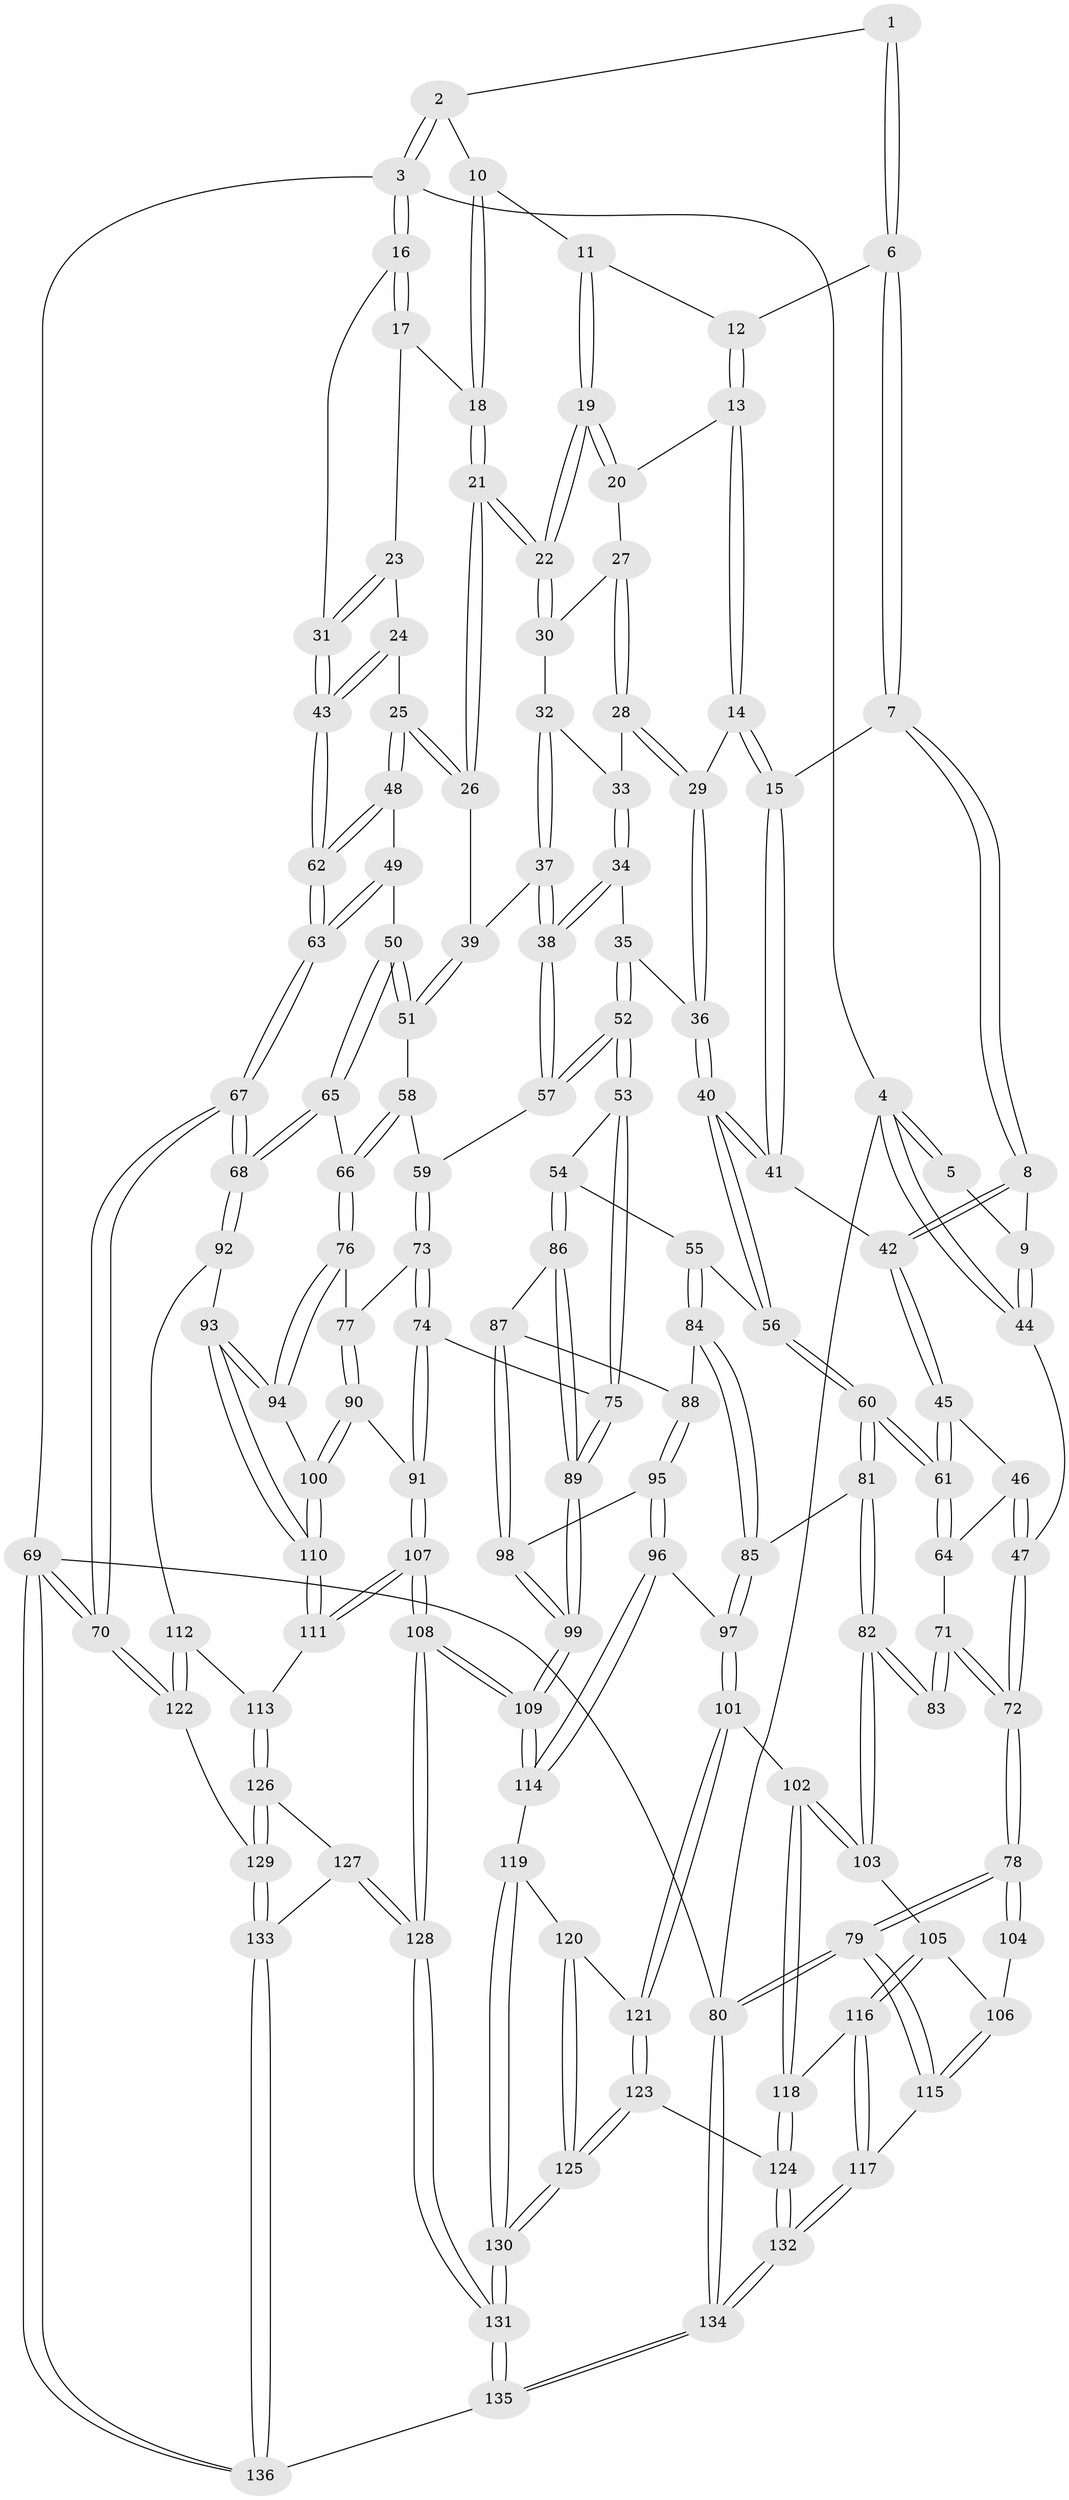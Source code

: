 // Generated by graph-tools (version 1.1) at 2025/03/03/09/25 03:03:24]
// undirected, 136 vertices, 337 edges
graph export_dot {
graph [start="1"]
  node [color=gray90,style=filled];
  1 [pos="+0.4259106240511977+0"];
  2 [pos="+0.8697125860935604+0"];
  3 [pos="+1+0"];
  4 [pos="+0+0"];
  5 [pos="+0.12848798419703353+0"];
  6 [pos="+0.4257323333965179+0"];
  7 [pos="+0.42440059248269263+0"];
  8 [pos="+0.18058469085695128+0.17167216188837406"];
  9 [pos="+0.1578918198641475+0.16139253264253436"];
  10 [pos="+0.8191143178874186+0"];
  11 [pos="+0.8051994673901619+0"];
  12 [pos="+0.6279330037640946+0.05439851895010081"];
  13 [pos="+0.614745055594826+0.11384341374795719"];
  14 [pos="+0.4744841840010223+0.1637361713312647"];
  15 [pos="+0.4705344238890843+0.16351691637624158"];
  16 [pos="+1+0"];
  17 [pos="+0.9118649522696785+0.11388759387269896"];
  18 [pos="+0.9023668505226402+0.10475219209950541"];
  19 [pos="+0.7594079694301927+0.10380173234419947"];
  20 [pos="+0.6621356732854023+0.13551332382830267"];
  21 [pos="+0.8086085294042346+0.2348495738706454"];
  22 [pos="+0.780229701202832+0.21128240796331985"];
  23 [pos="+0.94228888442645+0.1532448422346471"];
  24 [pos="+0.9242170642806157+0.23858355537093268"];
  25 [pos="+0.8685834938361411+0.28222049927975035"];
  26 [pos="+0.8240942142478811+0.2546807375044047"];
  27 [pos="+0.6609556528225584+0.1522624285146086"];
  28 [pos="+0.6400556936708885+0.23013329739617877"];
  29 [pos="+0.6195766755316297+0.23542673289994118"];
  30 [pos="+0.7302605848563222+0.22730881558890403"];
  31 [pos="+1+0.0811186296583483"];
  32 [pos="+0.7061832055085384+0.23892665997089785"];
  33 [pos="+0.670133325842775+0.23964369708573371"];
  34 [pos="+0.668677414036046+0.3146065274841108"];
  35 [pos="+0.6130957260362053+0.32160656818343547"];
  36 [pos="+0.6083143933773575+0.3057966998853994"];
  37 [pos="+0.7105055926621605+0.3311717743246298"];
  38 [pos="+0.7069941006033509+0.3332643140670878"];
  39 [pos="+0.7328799214999402+0.3300073966466127"];
  40 [pos="+0.4286758538060388+0.262905420613205"];
  41 [pos="+0.41969378841196026+0.23368421344677617"];
  42 [pos="+0.2212740058198996+0.2220290572575371"];
  43 [pos="+1+0.2924520910144294"];
  44 [pos="+0+0.1559524563303822"];
  45 [pos="+0.20903207444179353+0.2818955863952247"];
  46 [pos="+0.08596219383340269+0.38133391741184713"];
  47 [pos="+0+0.25961382078776724"];
  48 [pos="+0.8739527341891867+0.3089442539664814"];
  49 [pos="+0.8730809431557397+0.317598431067829"];
  50 [pos="+0.844032460793069+0.39998402640176317"];
  51 [pos="+0.7987113418624623+0.4079937103814116"];
  52 [pos="+0.5775921264998064+0.44642036243893385"];
  53 [pos="+0.5641336464277076+0.45273267811680074"];
  54 [pos="+0.5527371874212579+0.45341985838356536"];
  55 [pos="+0.5357002653405244+0.4423399031752017"];
  56 [pos="+0.44031488599280827+0.33809533930209035"];
  57 [pos="+0.6653255110542613+0.44264228264738437"];
  58 [pos="+0.7703966812960344+0.42478976107850674"];
  59 [pos="+0.6908904430860633+0.45287585888146326"];
  60 [pos="+0.28144868822393+0.47615150168092374"];
  61 [pos="+0.2625859268000999+0.4577146850305669"];
  62 [pos="+1+0.3861336879174394"];
  63 [pos="+1+0.578123301808399"];
  64 [pos="+0.10437116443873382+0.4591001148298993"];
  65 [pos="+0.8746919212144597+0.45004216951772985"];
  66 [pos="+0.8045152090247321+0.54112798061345"];
  67 [pos="+1+0.6165262395107717"];
  68 [pos="+1+0.6107614165296927"];
  69 [pos="+1+1"];
  70 [pos="+1+0.724455352944419"];
  71 [pos="+0.08614885953053175+0.4878875767403842"];
  72 [pos="+0+0.5087689329952395"];
  73 [pos="+0.7210548758377193+0.5126470038459496"];
  74 [pos="+0.6463096234692216+0.5970814185289257"];
  75 [pos="+0.6391651911475411+0.5955315094366166"];
  76 [pos="+0.7963061210727764+0.5578890645530303"];
  77 [pos="+0.7496301382797733+0.53968501348763"];
  78 [pos="+0+0.5350573593110673"];
  79 [pos="+0+0.7865843976131718"];
  80 [pos="+0+1"];
  81 [pos="+0.2829841356149641+0.4827461458167269"];
  82 [pos="+0.13100468150478742+0.5945615296529327"];
  83 [pos="+0.11208071524148774+0.5760303815583023"];
  84 [pos="+0.336431995823151+0.5197109140113494"];
  85 [pos="+0.30538796430224613+0.5150739096539683"];
  86 [pos="+0.513152341115094+0.5356882658430906"];
  87 [pos="+0.5023411941973918+0.5487623706438666"];
  88 [pos="+0.3499693778778632+0.5270554740303787"];
  89 [pos="+0.5921805373809554+0.6402711330834653"];
  90 [pos="+0.6892824336180606+0.6167411314256894"];
  91 [pos="+0.673597489257544+0.6144197241411027"];
  92 [pos="+0.8466212165461511+0.6172127115563198"];
  93 [pos="+0.8329124166121095+0.6113804217959978"];
  94 [pos="+0.8032378268293533+0.5717482904277861"];
  95 [pos="+0.4600400260582306+0.6304068487726775"];
  96 [pos="+0.40696097283867827+0.6690267150170185"];
  97 [pos="+0.30035566980612727+0.6049839757147564"];
  98 [pos="+0.4664950481387218+0.6286528537992838"];
  99 [pos="+0.5620024102520651+0.7075667129558066"];
  100 [pos="+0.7046380856089139+0.6276546817611027"];
  101 [pos="+0.24732034999632274+0.67414567749348"];
  102 [pos="+0.19799155573123967+0.6648780868552401"];
  103 [pos="+0.13922324107309894+0.6332016247096964"];
  104 [pos="+0.029380523374018027+0.5908874694319682"];
  105 [pos="+0.10539402692648407+0.6663947548011888"];
  106 [pos="+0.044051097107662675+0.6778348511607633"];
  107 [pos="+0.6396530933348432+0.7738860050282308"];
  108 [pos="+0.596678685736188+0.8193336001839736"];
  109 [pos="+0.5890308556678551+0.7968721568308486"];
  110 [pos="+0.7408598553652437+0.6763404561890166"];
  111 [pos="+0.7346346744114585+0.7042773194911418"];
  112 [pos="+0.8299854206769517+0.7098218645387461"];
  113 [pos="+0.8044514395005394+0.7421478432755305"];
  114 [pos="+0.40548065687744517+0.6761956296146859"];
  115 [pos="+0+0.7513879518120852"];
  116 [pos="+0.10930133487527283+0.7492457227690157"];
  117 [pos="+0.0686171662722737+0.7764041941899653"];
  118 [pos="+0.15009113023043694+0.7644655877898492"];
  119 [pos="+0.3897481034512888+0.7313366629795484"];
  120 [pos="+0.34380760001867805+0.7330866058886256"];
  121 [pos="+0.24806591600089858+0.6760803049884163"];
  122 [pos="+1+0.7844011843620282"];
  123 [pos="+0.2329089103795513+0.845061592750019"];
  124 [pos="+0.21559462869301133+0.8485644986940655"];
  125 [pos="+0.2541747718777125+0.8516611969130983"];
  126 [pos="+0.8082893534935504+0.756759544904374"];
  127 [pos="+0.8034437127132691+0.7665007667954183"];
  128 [pos="+0.5703562507706047+0.9911751966234507"];
  129 [pos="+0.9802841114027673+0.8182069730730812"];
  130 [pos="+0.5548499790576287+1"];
  131 [pos="+0.5569952219795754+1"];
  132 [pos="+0.13375617557104538+0.9052292609042496"];
  133 [pos="+0.8574361567665967+0.9098690529406387"];
  134 [pos="+0+1"];
  135 [pos="+0.5663036773138542+1"];
  136 [pos="+0.6536513173298626+1"];
  1 -- 2;
  1 -- 6;
  1 -- 6;
  2 -- 3;
  2 -- 3;
  2 -- 10;
  3 -- 4;
  3 -- 16;
  3 -- 16;
  3 -- 69;
  4 -- 5;
  4 -- 5;
  4 -- 44;
  4 -- 44;
  4 -- 80;
  5 -- 9;
  6 -- 7;
  6 -- 7;
  6 -- 12;
  7 -- 8;
  7 -- 8;
  7 -- 15;
  8 -- 9;
  8 -- 42;
  8 -- 42;
  9 -- 44;
  9 -- 44;
  10 -- 11;
  10 -- 18;
  10 -- 18;
  11 -- 12;
  11 -- 19;
  11 -- 19;
  12 -- 13;
  12 -- 13;
  13 -- 14;
  13 -- 14;
  13 -- 20;
  14 -- 15;
  14 -- 15;
  14 -- 29;
  15 -- 41;
  15 -- 41;
  16 -- 17;
  16 -- 17;
  16 -- 31;
  17 -- 18;
  17 -- 23;
  18 -- 21;
  18 -- 21;
  19 -- 20;
  19 -- 20;
  19 -- 22;
  19 -- 22;
  20 -- 27;
  21 -- 22;
  21 -- 22;
  21 -- 26;
  21 -- 26;
  22 -- 30;
  22 -- 30;
  23 -- 24;
  23 -- 31;
  23 -- 31;
  24 -- 25;
  24 -- 43;
  24 -- 43;
  25 -- 26;
  25 -- 26;
  25 -- 48;
  25 -- 48;
  26 -- 39;
  27 -- 28;
  27 -- 28;
  27 -- 30;
  28 -- 29;
  28 -- 29;
  28 -- 33;
  29 -- 36;
  29 -- 36;
  30 -- 32;
  31 -- 43;
  31 -- 43;
  32 -- 33;
  32 -- 37;
  32 -- 37;
  33 -- 34;
  33 -- 34;
  34 -- 35;
  34 -- 38;
  34 -- 38;
  35 -- 36;
  35 -- 52;
  35 -- 52;
  36 -- 40;
  36 -- 40;
  37 -- 38;
  37 -- 38;
  37 -- 39;
  38 -- 57;
  38 -- 57;
  39 -- 51;
  39 -- 51;
  40 -- 41;
  40 -- 41;
  40 -- 56;
  40 -- 56;
  41 -- 42;
  42 -- 45;
  42 -- 45;
  43 -- 62;
  43 -- 62;
  44 -- 47;
  45 -- 46;
  45 -- 61;
  45 -- 61;
  46 -- 47;
  46 -- 47;
  46 -- 64;
  47 -- 72;
  47 -- 72;
  48 -- 49;
  48 -- 62;
  48 -- 62;
  49 -- 50;
  49 -- 63;
  49 -- 63;
  50 -- 51;
  50 -- 51;
  50 -- 65;
  50 -- 65;
  51 -- 58;
  52 -- 53;
  52 -- 53;
  52 -- 57;
  52 -- 57;
  53 -- 54;
  53 -- 75;
  53 -- 75;
  54 -- 55;
  54 -- 86;
  54 -- 86;
  55 -- 56;
  55 -- 84;
  55 -- 84;
  56 -- 60;
  56 -- 60;
  57 -- 59;
  58 -- 59;
  58 -- 66;
  58 -- 66;
  59 -- 73;
  59 -- 73;
  60 -- 61;
  60 -- 61;
  60 -- 81;
  60 -- 81;
  61 -- 64;
  61 -- 64;
  62 -- 63;
  62 -- 63;
  63 -- 67;
  63 -- 67;
  64 -- 71;
  65 -- 66;
  65 -- 68;
  65 -- 68;
  66 -- 76;
  66 -- 76;
  67 -- 68;
  67 -- 68;
  67 -- 70;
  67 -- 70;
  68 -- 92;
  68 -- 92;
  69 -- 70;
  69 -- 70;
  69 -- 136;
  69 -- 136;
  69 -- 80;
  70 -- 122;
  70 -- 122;
  71 -- 72;
  71 -- 72;
  71 -- 83;
  71 -- 83;
  72 -- 78;
  72 -- 78;
  73 -- 74;
  73 -- 74;
  73 -- 77;
  74 -- 75;
  74 -- 91;
  74 -- 91;
  75 -- 89;
  75 -- 89;
  76 -- 77;
  76 -- 94;
  76 -- 94;
  77 -- 90;
  77 -- 90;
  78 -- 79;
  78 -- 79;
  78 -- 104;
  78 -- 104;
  79 -- 80;
  79 -- 80;
  79 -- 115;
  79 -- 115;
  80 -- 134;
  80 -- 134;
  81 -- 82;
  81 -- 82;
  81 -- 85;
  82 -- 83;
  82 -- 83;
  82 -- 103;
  82 -- 103;
  84 -- 85;
  84 -- 85;
  84 -- 88;
  85 -- 97;
  85 -- 97;
  86 -- 87;
  86 -- 89;
  86 -- 89;
  87 -- 88;
  87 -- 98;
  87 -- 98;
  88 -- 95;
  88 -- 95;
  89 -- 99;
  89 -- 99;
  90 -- 91;
  90 -- 100;
  90 -- 100;
  91 -- 107;
  91 -- 107;
  92 -- 93;
  92 -- 112;
  93 -- 94;
  93 -- 94;
  93 -- 110;
  93 -- 110;
  94 -- 100;
  95 -- 96;
  95 -- 96;
  95 -- 98;
  96 -- 97;
  96 -- 114;
  96 -- 114;
  97 -- 101;
  97 -- 101;
  98 -- 99;
  98 -- 99;
  99 -- 109;
  99 -- 109;
  100 -- 110;
  100 -- 110;
  101 -- 102;
  101 -- 121;
  101 -- 121;
  102 -- 103;
  102 -- 103;
  102 -- 118;
  102 -- 118;
  103 -- 105;
  104 -- 106;
  105 -- 106;
  105 -- 116;
  105 -- 116;
  106 -- 115;
  106 -- 115;
  107 -- 108;
  107 -- 108;
  107 -- 111;
  107 -- 111;
  108 -- 109;
  108 -- 109;
  108 -- 128;
  108 -- 128;
  109 -- 114;
  109 -- 114;
  110 -- 111;
  110 -- 111;
  111 -- 113;
  112 -- 113;
  112 -- 122;
  112 -- 122;
  113 -- 126;
  113 -- 126;
  114 -- 119;
  115 -- 117;
  116 -- 117;
  116 -- 117;
  116 -- 118;
  117 -- 132;
  117 -- 132;
  118 -- 124;
  118 -- 124;
  119 -- 120;
  119 -- 130;
  119 -- 130;
  120 -- 121;
  120 -- 125;
  120 -- 125;
  121 -- 123;
  121 -- 123;
  122 -- 129;
  123 -- 124;
  123 -- 125;
  123 -- 125;
  124 -- 132;
  124 -- 132;
  125 -- 130;
  125 -- 130;
  126 -- 127;
  126 -- 129;
  126 -- 129;
  127 -- 128;
  127 -- 128;
  127 -- 133;
  128 -- 131;
  128 -- 131;
  129 -- 133;
  129 -- 133;
  130 -- 131;
  130 -- 131;
  131 -- 135;
  131 -- 135;
  132 -- 134;
  132 -- 134;
  133 -- 136;
  133 -- 136;
  134 -- 135;
  134 -- 135;
  135 -- 136;
}
